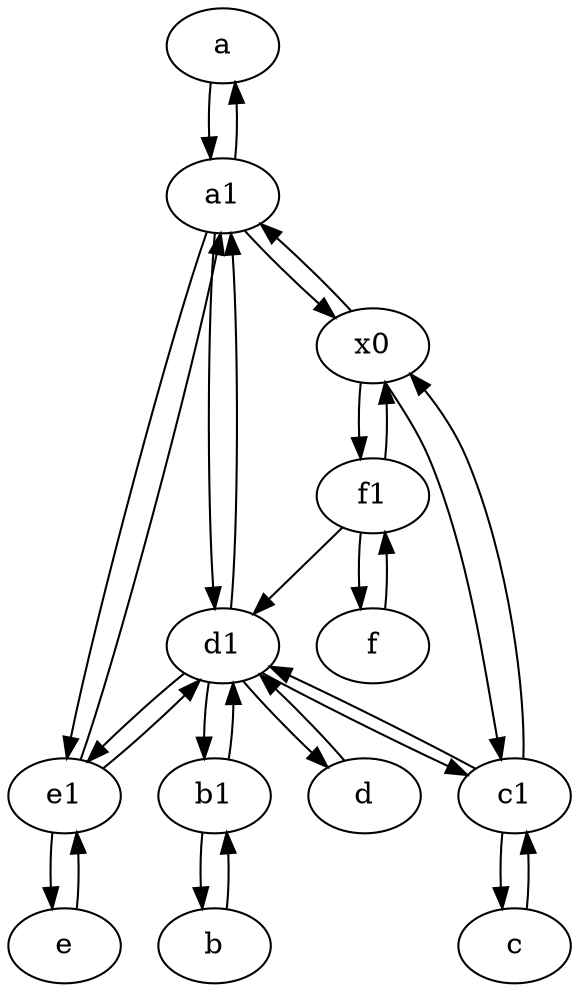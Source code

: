 digraph  {
	a [pos="40,10!"];
	d [pos="20,30!"];
	e1 [pos="25,45!"];
	b [pos="50,20!"];
	f [pos="15,45!"];
	f1;
	d1 [pos="25,30!"];
	x0;
	c [pos="20,10!"];
	c1 [pos="30,15!"];
	e [pos="30,50!"];
	a1 [pos="40,15!"];
	b1 [pos="45,20!"];
	c -> c1;
	f1 -> d1;
	d1 -> b1;
	b -> b1;
	e1 -> e;
	e -> e1;
	c1 -> x0;
	b1 -> b;
	d1 -> c1;
	a -> a1;
	d1 -> d;
	b1 -> d1;
	x0 -> a1;
	f1 -> f;
	a1 -> d1;
	d -> d1;
	d1 -> a1;
	a1 -> x0;
	a1 -> e1;
	e1 -> a1;
	f1 -> x0;
	d1 -> e1;
	x0 -> f1;
	e1 -> d1;
	x0 -> c1;
	f -> f1;
	c1 -> d1;
	a1 -> a;
	c1 -> c;

	}